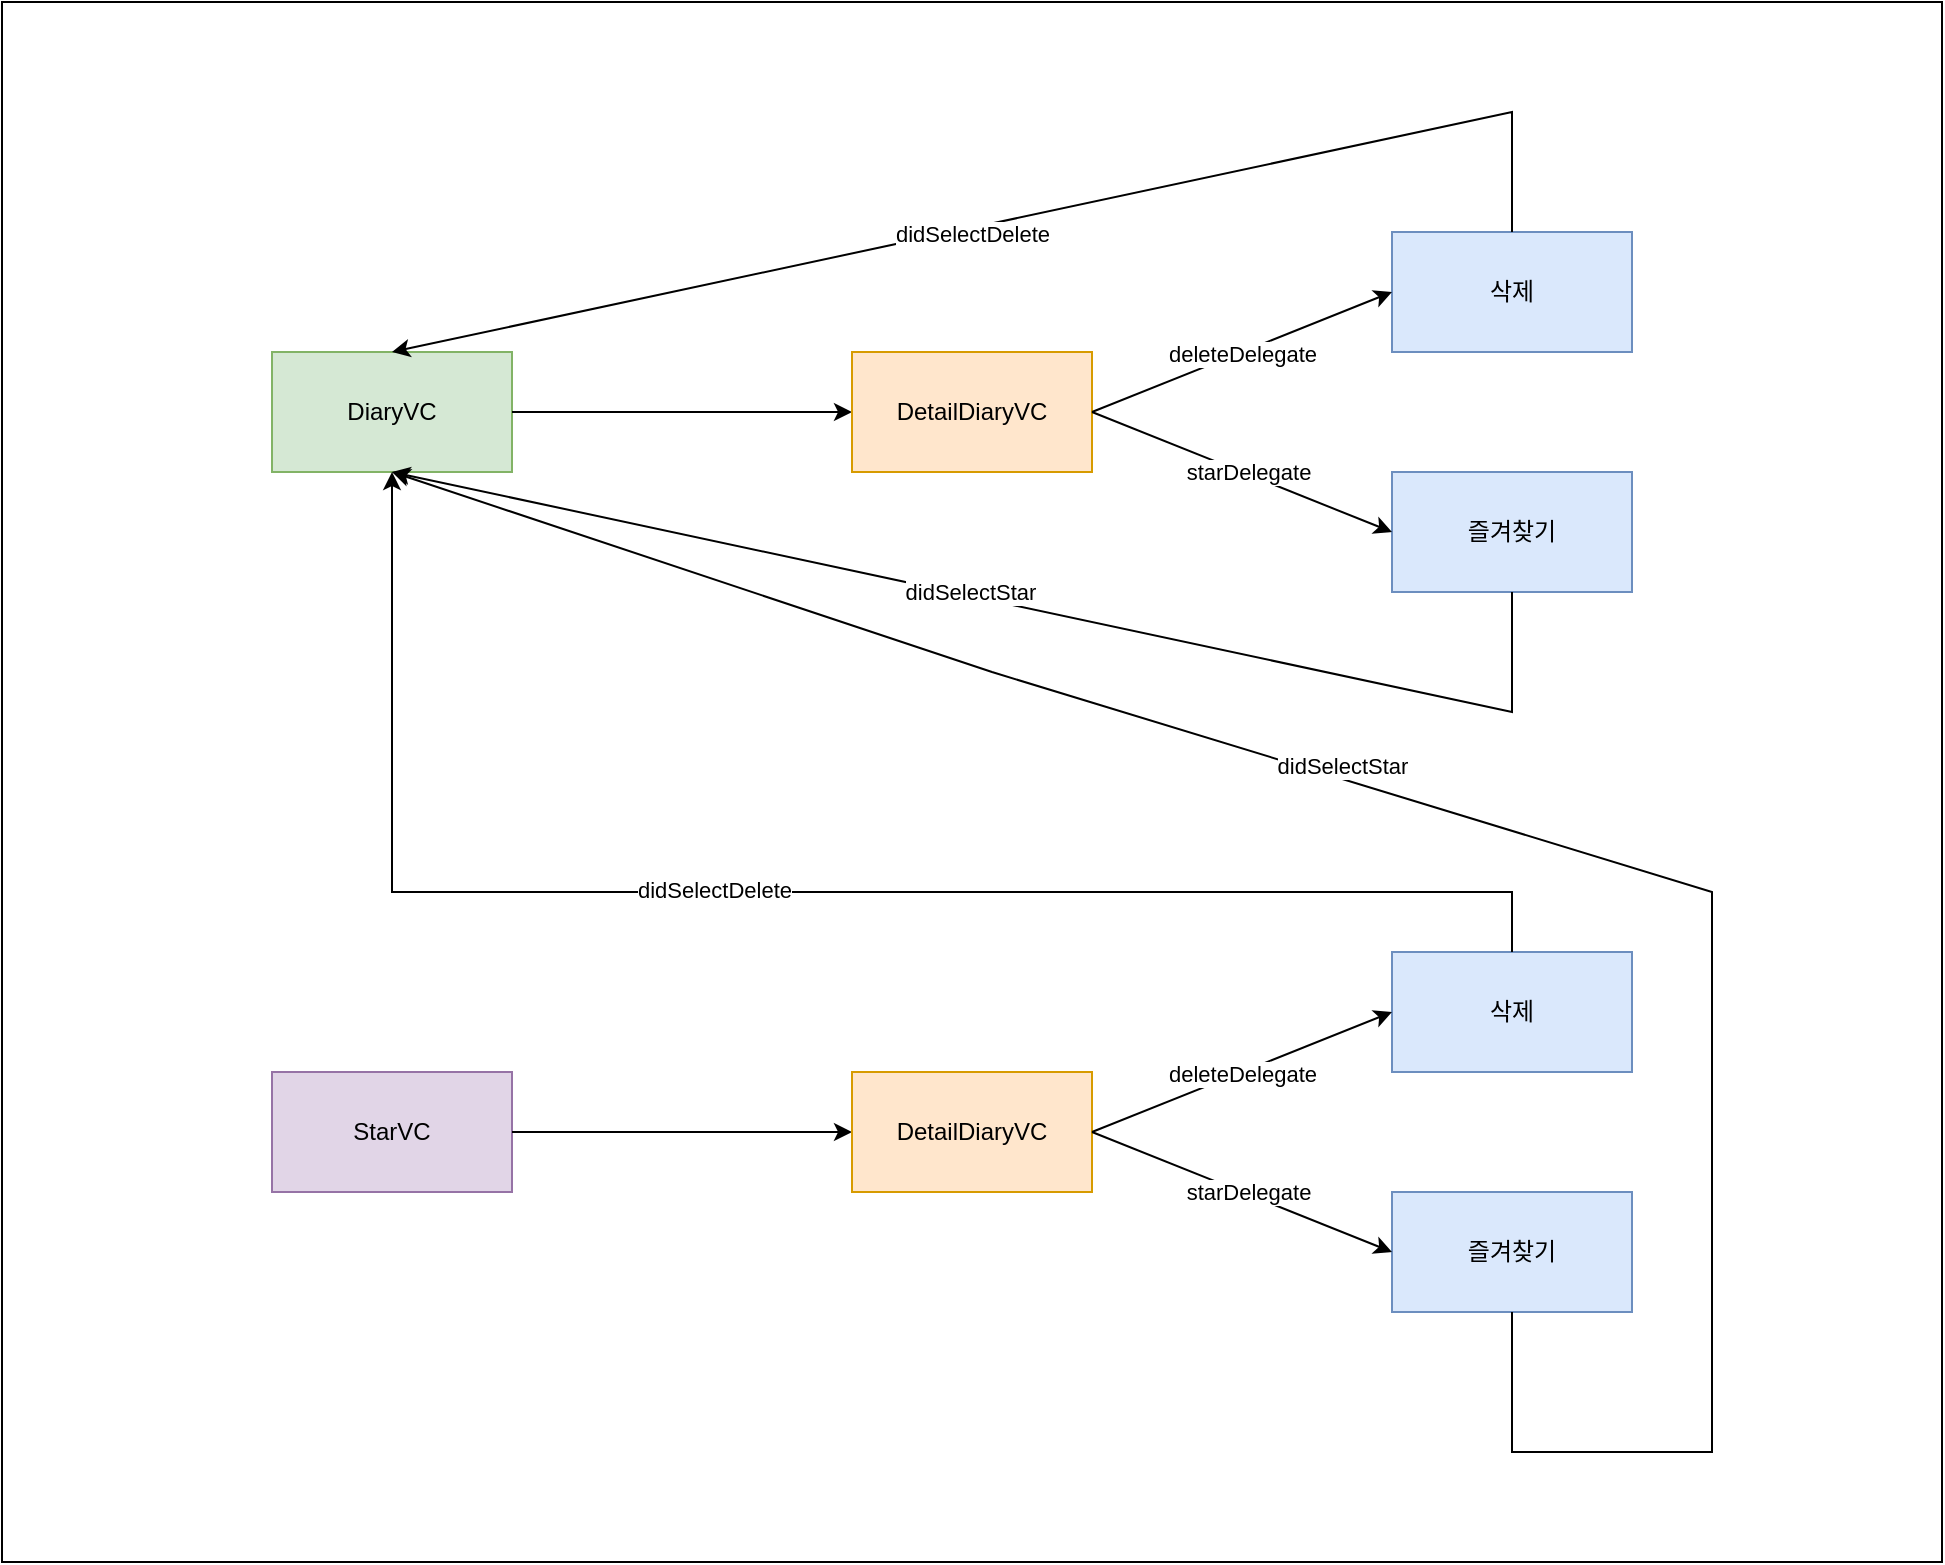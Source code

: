 <mxfile version="20.6.0" type="device"><diagram id="bF4rkXglU6vWMRhF6k80" name="페이지-1"><mxGraphModel dx="2066" dy="1153" grid="1" gridSize="10" guides="1" tooltips="1" connect="1" arrows="1" fold="1" page="1" pageScale="1" pageWidth="827" pageHeight="1169" math="0" shadow="0"><root><mxCell id="0"/><mxCell id="1" parent="0"/><mxCell id="MF_i8oVJQeJpUk0Q2YHK-1" value="" style="rounded=0;whiteSpace=wrap;html=1;" parent="1" vertex="1"><mxGeometry x="55" y="195" width="970" height="780" as="geometry"/></mxCell><mxCell id="MF_i8oVJQeJpUk0Q2YHK-2" value="DiaryVC" style="rounded=0;whiteSpace=wrap;html=1;fillColor=#d5e8d4;strokeColor=#82b366;" parent="1" vertex="1"><mxGeometry x="190" y="370" width="120" height="60" as="geometry"/></mxCell><mxCell id="MF_i8oVJQeJpUk0Q2YHK-4" value="" style="endArrow=classic;html=1;rounded=0;exitX=1;exitY=0.5;exitDx=0;exitDy=0;entryX=0;entryY=0.5;entryDx=0;entryDy=0;" parent="1" source="MF_i8oVJQeJpUk0Q2YHK-2" target="MF_i8oVJQeJpUk0Q2YHK-5" edge="1"><mxGeometry width="50" height="50" relative="1" as="geometry"><mxPoint x="390" y="570" as="sourcePoint"/><mxPoint x="420" y="110" as="targetPoint"/></mxGeometry></mxCell><mxCell id="MF_i8oVJQeJpUk0Q2YHK-5" value="DetailDiaryVC" style="rounded=0;whiteSpace=wrap;html=1;fillColor=#ffe6cc;strokeColor=#d79b00;" parent="1" vertex="1"><mxGeometry x="480" y="370" width="120" height="60" as="geometry"/></mxCell><mxCell id="MF_i8oVJQeJpUk0Q2YHK-6" value="삭제" style="rounded=0;whiteSpace=wrap;html=1;fillColor=#dae8fc;strokeColor=#6c8ebf;" parent="1" vertex="1"><mxGeometry x="750" y="310" width="120" height="60" as="geometry"/></mxCell><mxCell id="MF_i8oVJQeJpUk0Q2YHK-7" value="" style="endArrow=classic;html=1;rounded=0;exitX=1;exitY=0.5;exitDx=0;exitDy=0;entryX=0;entryY=0.5;entryDx=0;entryDy=0;" parent="1" source="MF_i8oVJQeJpUk0Q2YHK-5" target="MF_i8oVJQeJpUk0Q2YHK-6" edge="1"><mxGeometry width="50" height="50" relative="1" as="geometry"><mxPoint x="390" y="570" as="sourcePoint"/><mxPoint x="440" y="520" as="targetPoint"/></mxGeometry></mxCell><mxCell id="MF_i8oVJQeJpUk0Q2YHK-10" value="deleteDelegate" style="edgeLabel;html=1;align=center;verticalAlign=middle;resizable=0;points=[];" parent="MF_i8oVJQeJpUk0Q2YHK-7" vertex="1" connectable="0"><mxGeometry x="-0.011" relative="1" as="geometry"><mxPoint as="offset"/></mxGeometry></mxCell><mxCell id="MF_i8oVJQeJpUk0Q2YHK-8" value="즐겨찾기" style="rounded=0;whiteSpace=wrap;html=1;fillColor=#dae8fc;strokeColor=#6c8ebf;" parent="1" vertex="1"><mxGeometry x="750" y="430" width="120" height="60" as="geometry"/></mxCell><mxCell id="MF_i8oVJQeJpUk0Q2YHK-9" value="" style="endArrow=classic;html=1;rounded=0;exitX=1;exitY=0.5;exitDx=0;exitDy=0;entryX=0;entryY=0.5;entryDx=0;entryDy=0;" parent="1" source="MF_i8oVJQeJpUk0Q2YHK-5" target="MF_i8oVJQeJpUk0Q2YHK-8" edge="1"><mxGeometry width="50" height="50" relative="1" as="geometry"><mxPoint x="390" y="570" as="sourcePoint"/><mxPoint x="440" y="520" as="targetPoint"/></mxGeometry></mxCell><mxCell id="MF_i8oVJQeJpUk0Q2YHK-11" value="starDelegate" style="edgeLabel;html=1;align=center;verticalAlign=middle;resizable=0;points=[];" parent="MF_i8oVJQeJpUk0Q2YHK-9" vertex="1" connectable="0"><mxGeometry x="0.035" y="1" relative="1" as="geometry"><mxPoint as="offset"/></mxGeometry></mxCell><mxCell id="MF_i8oVJQeJpUk0Q2YHK-12" value="" style="endArrow=classic;html=1;rounded=0;exitX=0.5;exitY=0;exitDx=0;exitDy=0;entryX=0.5;entryY=0;entryDx=0;entryDy=0;" parent="1" source="MF_i8oVJQeJpUk0Q2YHK-6" target="MF_i8oVJQeJpUk0Q2YHK-2" edge="1"><mxGeometry width="50" height="50" relative="1" as="geometry"><mxPoint x="390" y="570" as="sourcePoint"/><mxPoint x="440" y="520" as="targetPoint"/><Array as="points"><mxPoint x="810" y="250"/></Array></mxGeometry></mxCell><mxCell id="MF_i8oVJQeJpUk0Q2YHK-14" value="didSelectDelete" style="edgeLabel;html=1;align=center;verticalAlign=middle;resizable=0;points=[];" parent="MF_i8oVJQeJpUk0Q2YHK-12" vertex="1" connectable="0"><mxGeometry x="0.114" relative="1" as="geometry"><mxPoint x="16" y="-1" as="offset"/></mxGeometry></mxCell><mxCell id="MF_i8oVJQeJpUk0Q2YHK-13" value="" style="endArrow=classic;html=1;rounded=0;entryX=0.5;entryY=1;entryDx=0;entryDy=0;exitX=0.5;exitY=1;exitDx=0;exitDy=0;" parent="1" source="MF_i8oVJQeJpUk0Q2YHK-8" target="MF_i8oVJQeJpUk0Q2YHK-2" edge="1"><mxGeometry width="50" height="50" relative="1" as="geometry"><mxPoint x="390" y="570" as="sourcePoint"/><mxPoint x="440" y="520" as="targetPoint"/><Array as="points"><mxPoint x="810" y="550"/></Array></mxGeometry></mxCell><mxCell id="MF_i8oVJQeJpUk0Q2YHK-15" value="didSelectStar" style="edgeLabel;html=1;align=center;verticalAlign=middle;resizable=0;points=[];" parent="MF_i8oVJQeJpUk0Q2YHK-13" vertex="1" connectable="0"><mxGeometry x="0.206" y="-2" relative="1" as="geometry"><mxPoint x="43" y="9" as="offset"/></mxGeometry></mxCell><mxCell id="MF_i8oVJQeJpUk0Q2YHK-16" value="StarVC" style="rounded=0;whiteSpace=wrap;html=1;fillColor=#e1d5e7;strokeColor=#9673a6;" parent="1" vertex="1"><mxGeometry x="190" y="730" width="120" height="60" as="geometry"/></mxCell><mxCell id="MF_i8oVJQeJpUk0Q2YHK-17" value="" style="endArrow=classic;html=1;rounded=0;exitX=1;exitY=0.5;exitDx=0;exitDy=0;entryX=0;entryY=0.5;entryDx=0;entryDy=0;" parent="1" source="MF_i8oVJQeJpUk0Q2YHK-16" target="MF_i8oVJQeJpUk0Q2YHK-18" edge="1"><mxGeometry width="50" height="50" relative="1" as="geometry"><mxPoint x="390" y="930" as="sourcePoint"/><mxPoint x="420" y="470" as="targetPoint"/></mxGeometry></mxCell><mxCell id="MF_i8oVJQeJpUk0Q2YHK-18" value="DetailDiaryVC" style="rounded=0;whiteSpace=wrap;html=1;fillColor=#ffe6cc;strokeColor=#d79b00;" parent="1" vertex="1"><mxGeometry x="480" y="730" width="120" height="60" as="geometry"/></mxCell><mxCell id="MF_i8oVJQeJpUk0Q2YHK-19" value="삭제" style="rounded=0;whiteSpace=wrap;html=1;fillColor=#dae8fc;strokeColor=#6c8ebf;" parent="1" vertex="1"><mxGeometry x="750" y="670" width="120" height="60" as="geometry"/></mxCell><mxCell id="MF_i8oVJQeJpUk0Q2YHK-20" value="" style="endArrow=classic;html=1;rounded=0;exitX=1;exitY=0.5;exitDx=0;exitDy=0;entryX=0;entryY=0.5;entryDx=0;entryDy=0;" parent="1" source="MF_i8oVJQeJpUk0Q2YHK-18" target="MF_i8oVJQeJpUk0Q2YHK-19" edge="1"><mxGeometry width="50" height="50" relative="1" as="geometry"><mxPoint x="390" y="930" as="sourcePoint"/><mxPoint x="440" y="880" as="targetPoint"/></mxGeometry></mxCell><mxCell id="MF_i8oVJQeJpUk0Q2YHK-21" value="deleteDelegate" style="edgeLabel;html=1;align=center;verticalAlign=middle;resizable=0;points=[];" parent="MF_i8oVJQeJpUk0Q2YHK-20" vertex="1" connectable="0"><mxGeometry x="-0.011" relative="1" as="geometry"><mxPoint as="offset"/></mxGeometry></mxCell><mxCell id="MF_i8oVJQeJpUk0Q2YHK-22" value="즐겨찾기" style="rounded=0;whiteSpace=wrap;html=1;fillColor=#dae8fc;strokeColor=#6c8ebf;" parent="1" vertex="1"><mxGeometry x="750" y="790" width="120" height="60" as="geometry"/></mxCell><mxCell id="MF_i8oVJQeJpUk0Q2YHK-23" value="" style="endArrow=classic;html=1;rounded=0;exitX=1;exitY=0.5;exitDx=0;exitDy=0;entryX=0;entryY=0.5;entryDx=0;entryDy=0;" parent="1" source="MF_i8oVJQeJpUk0Q2YHK-18" target="MF_i8oVJQeJpUk0Q2YHK-22" edge="1"><mxGeometry width="50" height="50" relative="1" as="geometry"><mxPoint x="390" y="930" as="sourcePoint"/><mxPoint x="440" y="880" as="targetPoint"/></mxGeometry></mxCell><mxCell id="MF_i8oVJQeJpUk0Q2YHK-24" value="starDelegate" style="edgeLabel;html=1;align=center;verticalAlign=middle;resizable=0;points=[];" parent="MF_i8oVJQeJpUk0Q2YHK-23" vertex="1" connectable="0"><mxGeometry x="0.035" y="1" relative="1" as="geometry"><mxPoint as="offset"/></mxGeometry></mxCell><mxCell id="MF_i8oVJQeJpUk0Q2YHK-25" value="" style="endArrow=classic;html=1;rounded=0;exitX=0.5;exitY=0;exitDx=0;exitDy=0;entryX=0.5;entryY=1;entryDx=0;entryDy=0;" parent="1" source="MF_i8oVJQeJpUk0Q2YHK-19" target="MF_i8oVJQeJpUk0Q2YHK-2" edge="1"><mxGeometry width="50" height="50" relative="1" as="geometry"><mxPoint x="390" y="930" as="sourcePoint"/><mxPoint x="440" y="880" as="targetPoint"/><Array as="points"><mxPoint x="810" y="640"/><mxPoint x="250" y="640"/></Array></mxGeometry></mxCell><mxCell id="MF_i8oVJQeJpUk0Q2YHK-26" value="didSelectDelete" style="edgeLabel;html=1;align=center;verticalAlign=middle;resizable=0;points=[];" parent="MF_i8oVJQeJpUk0Q2YHK-25" vertex="1" connectable="0"><mxGeometry x="0.114" relative="1" as="geometry"><mxPoint x="16" y="-1" as="offset"/></mxGeometry></mxCell><mxCell id="MF_i8oVJQeJpUk0Q2YHK-27" value="" style="endArrow=classic;html=1;rounded=0;entryX=0.5;entryY=1;entryDx=0;entryDy=0;exitX=0.5;exitY=1;exitDx=0;exitDy=0;" parent="1" source="MF_i8oVJQeJpUk0Q2YHK-22" target="MF_i8oVJQeJpUk0Q2YHK-2" edge="1"><mxGeometry width="50" height="50" relative="1" as="geometry"><mxPoint x="390" y="930" as="sourcePoint"/><mxPoint x="440" y="880" as="targetPoint"/><Array as="points"><mxPoint x="810" y="920"/><mxPoint x="910" y="920"/><mxPoint x="910" y="640"/><mxPoint x="550" y="530"/></Array></mxGeometry></mxCell><mxCell id="MF_i8oVJQeJpUk0Q2YHK-28" value="didSelectStar" style="edgeLabel;html=1;align=center;verticalAlign=middle;resizable=0;points=[];" parent="MF_i8oVJQeJpUk0Q2YHK-27" vertex="1" connectable="0"><mxGeometry x="0.206" y="-2" relative="1" as="geometry"><mxPoint x="43" y="9" as="offset"/></mxGeometry></mxCell></root></mxGraphModel></diagram></mxfile>